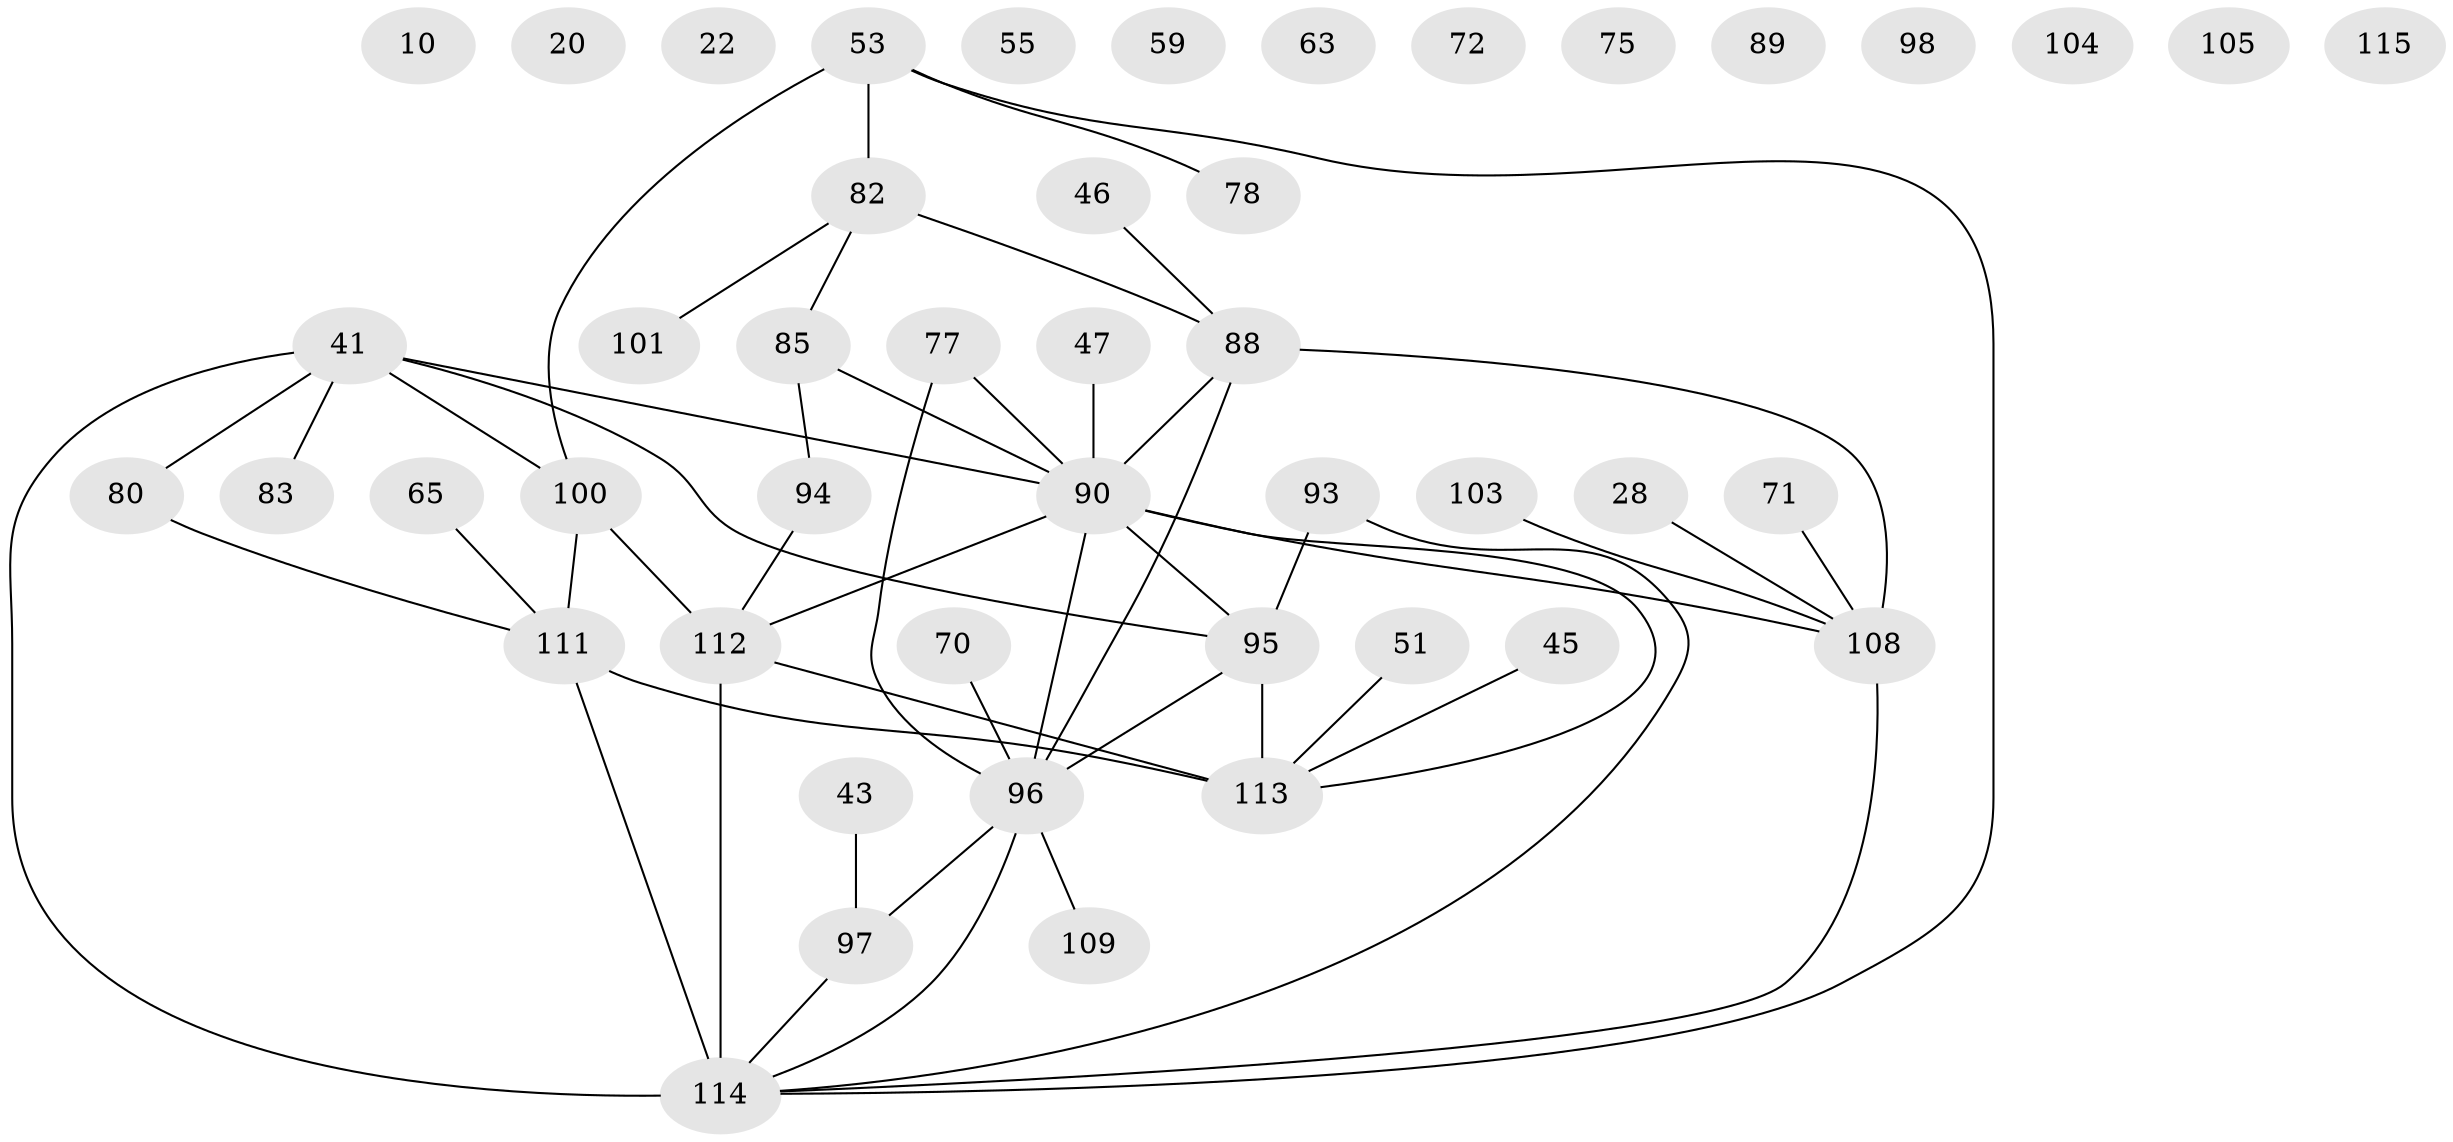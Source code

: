 // original degree distribution, {1: 0.1826086956521739, 2: 0.21739130434782608, 4: 0.17391304347826086, 3: 0.24347826086956523, 0: 0.10434782608695652, 7: 0.017391304347826087, 5: 0.043478260869565216, 8: 0.008695652173913044, 6: 0.008695652173913044}
// Generated by graph-tools (version 1.1) at 2025/42/03/04/25 21:42:37]
// undirected, 46 vertices, 52 edges
graph export_dot {
graph [start="1"]
  node [color=gray90,style=filled];
  10;
  20;
  22;
  28;
  41;
  43 [super="+23+35"];
  45;
  46;
  47;
  51 [super="+33"];
  53 [super="+44"];
  55;
  59;
  63;
  65;
  70;
  71;
  72;
  75;
  77 [super="+18"];
  78;
  80 [super="+2+40"];
  82 [super="+42+66"];
  83 [super="+52+61"];
  85 [super="+5+29"];
  88 [super="+6+19"];
  89;
  90 [super="+68+64+69"];
  93 [super="+14"];
  94;
  95 [super="+91"];
  96 [super="+36+62"];
  97 [super="+57"];
  98;
  100 [super="+84+92"];
  101;
  103 [super="+87"];
  104;
  105 [super="+1"];
  108 [super="+31+76+38"];
  109;
  111 [super="+21+107+54+37"];
  112 [super="+50+99+110"];
  113 [super="+11+7+58+73"];
  114 [super="+74+86+81+102"];
  115;
  28 -- 108;
  41 -- 90;
  41 -- 95 [weight=2];
  41 -- 100;
  41 -- 80;
  41 -- 83;
  41 -- 114 [weight=2];
  43 -- 97;
  45 -- 113;
  46 -- 88;
  47 -- 90 [weight=5];
  51 -- 113;
  53 -- 82 [weight=2];
  53 -- 100;
  53 -- 78;
  53 -- 114;
  65 -- 111;
  70 -- 96;
  71 -- 108;
  77 -- 96;
  77 -- 90;
  80 -- 111;
  82 -- 101;
  82 -- 88;
  82 -- 85;
  85 -- 90;
  85 -- 94;
  88 -- 90;
  88 -- 108 [weight=2];
  88 -- 96;
  90 -- 112;
  90 -- 96;
  90 -- 113;
  90 -- 95 [weight=2];
  90 -- 108;
  93 -- 114;
  93 -- 95;
  94 -- 112 [weight=2];
  95 -- 113 [weight=2];
  95 -- 96 [weight=3];
  96 -- 97 [weight=2];
  96 -- 109;
  96 -- 114 [weight=2];
  97 -- 114;
  100 -- 112;
  100 -- 111;
  103 -- 108;
  108 -- 114 [weight=2];
  111 -- 114 [weight=2];
  111 -- 113;
  112 -- 113 [weight=3];
  112 -- 114 [weight=4];
}
